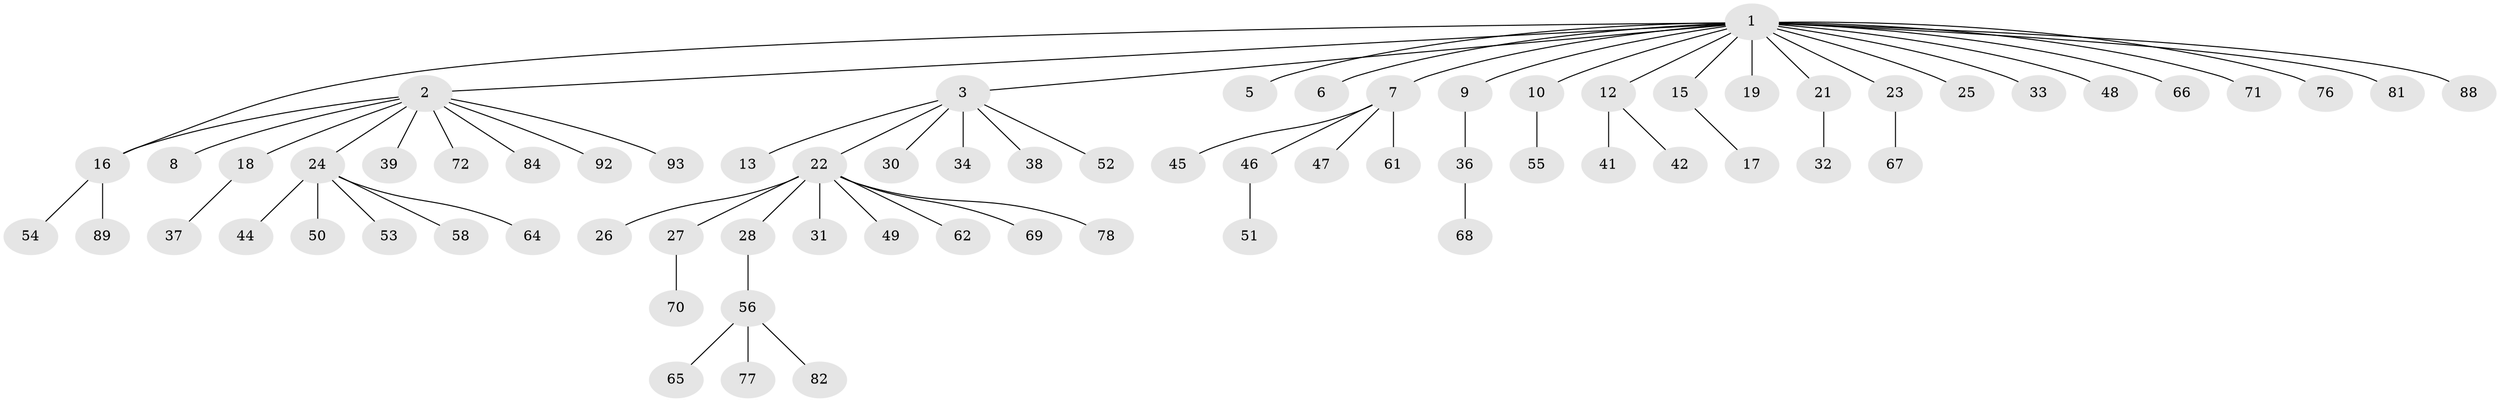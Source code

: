 // Generated by graph-tools (version 1.1) at 2025/23/03/03/25 07:23:48]
// undirected, 70 vertices, 70 edges
graph export_dot {
graph [start="1"]
  node [color=gray90,style=filled];
  1 [super="+57"];
  2 [super="+4"];
  3 [super="+11"];
  5;
  6;
  7 [super="+14"];
  8;
  9 [super="+20"];
  10 [super="+43"];
  12 [super="+79"];
  13 [super="+63"];
  15;
  16 [super="+29"];
  17 [super="+95"];
  18 [super="+94"];
  19;
  21 [super="+83"];
  22 [super="+90"];
  23 [super="+35"];
  24 [super="+40"];
  25;
  26;
  27 [super="+73"];
  28;
  30 [super="+59"];
  31;
  32;
  33;
  34;
  36 [super="+80"];
  37;
  38;
  39 [super="+60"];
  41;
  42;
  44;
  45;
  46;
  47;
  48;
  49;
  50;
  51;
  52;
  53;
  54;
  55;
  56 [super="+85"];
  58;
  61;
  62;
  64 [super="+75"];
  65;
  66;
  67;
  68;
  69 [super="+86"];
  70 [super="+87"];
  71 [super="+74"];
  72;
  76;
  77;
  78;
  81;
  82;
  84 [super="+91"];
  88;
  89;
  92;
  93;
  1 -- 2;
  1 -- 3;
  1 -- 5;
  1 -- 6;
  1 -- 7;
  1 -- 9;
  1 -- 10;
  1 -- 12;
  1 -- 15;
  1 -- 16;
  1 -- 19;
  1 -- 21;
  1 -- 23;
  1 -- 25;
  1 -- 33;
  1 -- 48;
  1 -- 66;
  1 -- 71;
  1 -- 76;
  1 -- 81;
  1 -- 88;
  2 -- 8;
  2 -- 18;
  2 -- 24;
  2 -- 84;
  2 -- 92;
  2 -- 16;
  2 -- 39;
  2 -- 72;
  2 -- 93;
  3 -- 13;
  3 -- 22;
  3 -- 30;
  3 -- 34;
  3 -- 38;
  3 -- 52;
  7 -- 46;
  7 -- 47;
  7 -- 61;
  7 -- 45;
  9 -- 36;
  10 -- 55;
  12 -- 41;
  12 -- 42;
  15 -- 17;
  16 -- 54;
  16 -- 89;
  18 -- 37;
  21 -- 32;
  22 -- 26;
  22 -- 27;
  22 -- 28;
  22 -- 31;
  22 -- 49;
  22 -- 62;
  22 -- 69;
  22 -- 78;
  23 -- 67;
  24 -- 44;
  24 -- 50;
  24 -- 53;
  24 -- 58;
  24 -- 64;
  27 -- 70;
  28 -- 56;
  36 -- 68;
  46 -- 51;
  56 -- 65;
  56 -- 77;
  56 -- 82;
}
